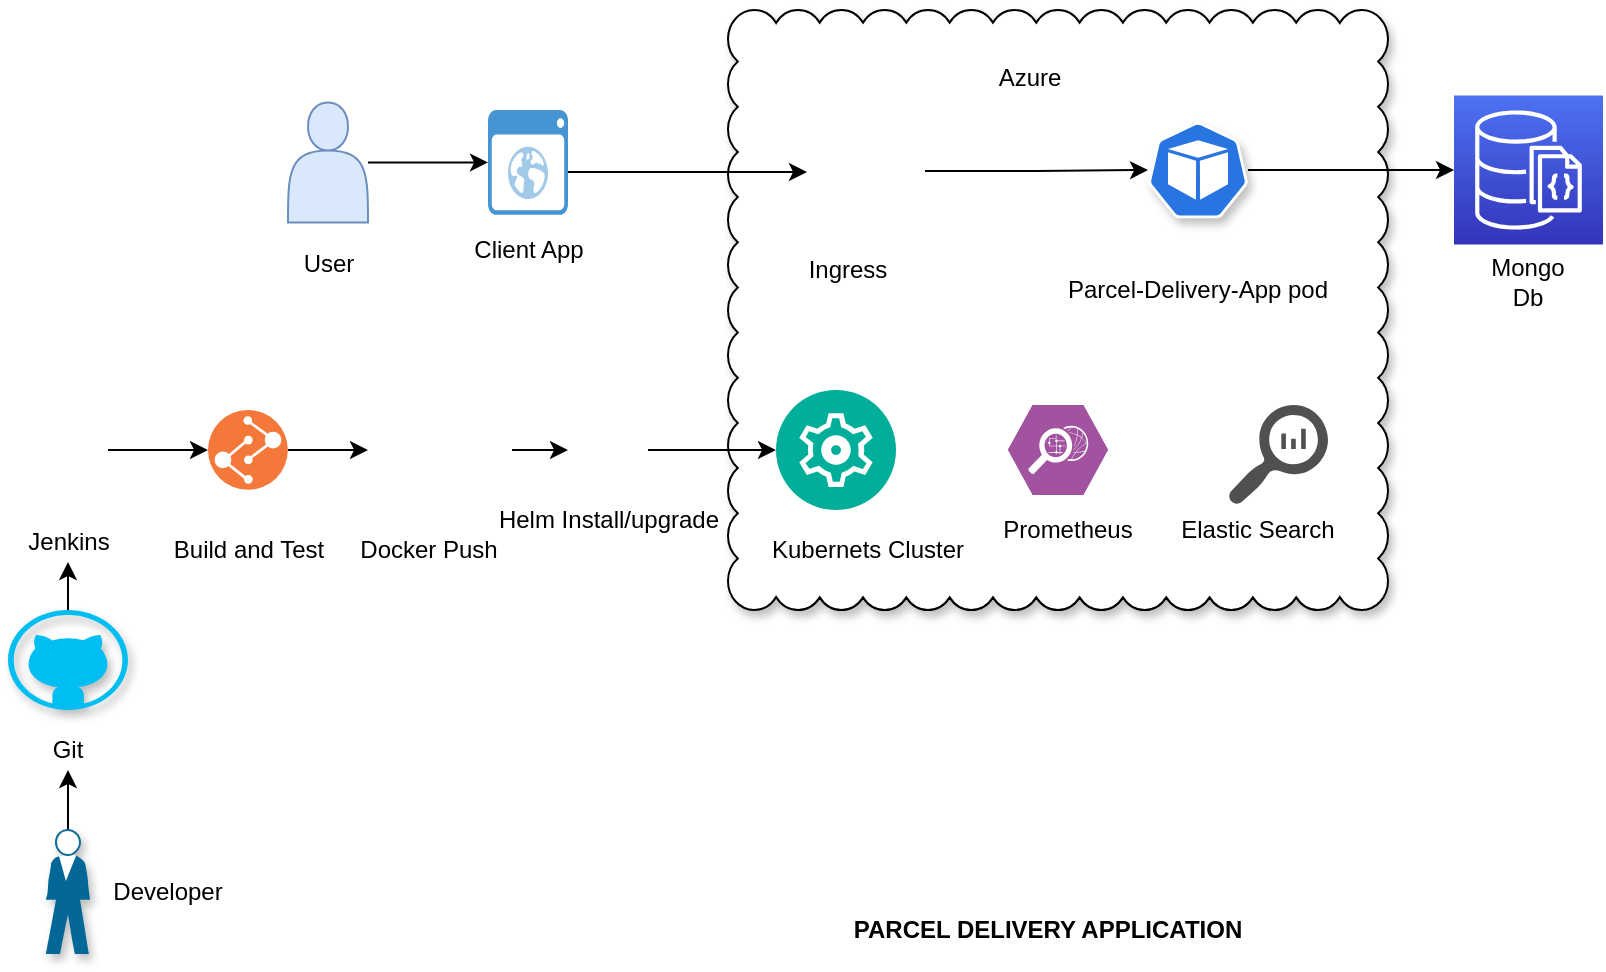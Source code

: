 <mxfile version="13.10.9" type="device"><diagram id="6XNi9sIFuwpHu26XqEQX" name="Page-1"><mxGraphModel dx="1248" dy="528" grid="1" gridSize="10" guides="1" tooltips="1" connect="1" arrows="1" fold="1" page="1" pageScale="1" pageWidth="827" pageHeight="1169" math="0" shadow="0"><root><mxCell id="0"/><mxCell id="1" parent="0"/><mxCell id="2KPyEdCDzyOjm4cJRx38-36" value="" style="edgeStyle=orthogonalEdgeStyle;rounded=0;orthogonalLoop=1;jettySize=auto;html=1;" edge="1" parent="1" source="2KPyEdCDzyOjm4cJRx38-1" target="2KPyEdCDzyOjm4cJRx38-8"><mxGeometry relative="1" as="geometry"/></mxCell><mxCell id="2KPyEdCDzyOjm4cJRx38-1" value="" style="shape=actor;whiteSpace=wrap;html=1;fillColor=#dae8fc;strokeColor=#6c8ebf;" vertex="1" parent="1"><mxGeometry x="170" y="86.2" width="40" height="60" as="geometry"/></mxCell><mxCell id="2KPyEdCDzyOjm4cJRx38-5" value="" style="whiteSpace=wrap;html=1;shape=mxgraph.basic.cloud_rect;shadow=1;" vertex="1" parent="1"><mxGeometry x="390" y="40" width="330" height="300" as="geometry"/></mxCell><mxCell id="2KPyEdCDzyOjm4cJRx38-74" value="" style="edgeStyle=orthogonalEdgeStyle;rounded=0;orthogonalLoop=1;jettySize=auto;html=1;" edge="1" parent="1" source="2KPyEdCDzyOjm4cJRx38-8" target="2KPyEdCDzyOjm4cJRx38-9"><mxGeometry relative="1" as="geometry"><Array as="points"><mxPoint x="340" y="121"/><mxPoint x="340" y="121"/></Array></mxGeometry></mxCell><mxCell id="2KPyEdCDzyOjm4cJRx38-8" value="" style="shadow=0;dashed=0;html=1;strokeColor=none;fillColor=#4495D1;labelPosition=center;verticalLabelPosition=bottom;verticalAlign=top;align=center;outlineConnect=0;shape=mxgraph.veeam.2d.web_ui;" vertex="1" parent="1"><mxGeometry x="270" y="90" width="40" height="52.4" as="geometry"/></mxCell><mxCell id="2KPyEdCDzyOjm4cJRx38-87" value="" style="edgeStyle=orthogonalEdgeStyle;rounded=0;orthogonalLoop=1;jettySize=auto;html=1;" edge="1" parent="1" source="2KPyEdCDzyOjm4cJRx38-9" target="2KPyEdCDzyOjm4cJRx38-84"><mxGeometry relative="1" as="geometry"/></mxCell><mxCell id="2KPyEdCDzyOjm4cJRx38-9" value="" style="shape=image;html=1;verticalAlign=top;verticalLabelPosition=bottom;labelBackgroundColor=#ffffff;imageAspect=0;aspect=fixed;image=https://cdn1.iconfinder.com/data/icons/hex-ico/128/ingress.png" vertex="1" parent="1"><mxGeometry x="429.5" y="91" width="59" height="59" as="geometry"/></mxCell><mxCell id="2KPyEdCDzyOjm4cJRx38-15" value="" style="outlineConnect=0;fontColor=#232F3E;gradientColor=#4D72F3;gradientDirection=north;fillColor=#3334B9;strokeColor=#ffffff;dashed=0;verticalLabelPosition=bottom;verticalAlign=top;align=center;html=1;fontSize=12;fontStyle=0;aspect=fixed;shape=mxgraph.aws4.resourceIcon;resIcon=mxgraph.aws4.documentdb_with_mongodb_compatibility;" vertex="1" parent="1"><mxGeometry x="753" y="82.75" width="74.5" height="74.5" as="geometry"/></mxCell><mxCell id="2KPyEdCDzyOjm4cJRx38-16" value="" style="aspect=fixed;perimeter=ellipsePerimeter;html=1;align=center;shadow=0;dashed=0;fontColor=#4277BB;labelBackgroundColor=#ffffff;fontSize=12;spacingTop=3;image;image=img/lib/ibm/management/cluster_management.svg;" vertex="1" parent="1"><mxGeometry x="414" y="230" width="60" height="60" as="geometry"/></mxCell><mxCell id="2KPyEdCDzyOjm4cJRx38-20" value="" style="verticalLabelPosition=bottom;html=1;fillColor=#A153A0;strokeColor=#ffffff;verticalAlign=top;align=center;points=[[0,0.5,0],[0.125,0.25,0],[0.25,0,0],[0.5,0,0],[0.75,0,0],[0.875,0.25,0],[1,0.5,0],[0.875,0.75,0],[0.75,1,0],[0.5,1,0],[0.125,0.75,0]];pointerEvents=1;shape=mxgraph.cisco_safe.compositeIcon;bgIcon=mxgraph.cisco_safe.design.blank_device;resIcon=mxgraph.cisco_safe.design.monitoring;" vertex="1" parent="1"><mxGeometry x="530" y="237.5" width="50" height="45" as="geometry"/></mxCell><mxCell id="2KPyEdCDzyOjm4cJRx38-21" value="" style="pointerEvents=1;shadow=0;dashed=0;html=1;strokeColor=none;labelPosition=center;verticalLabelPosition=bottom;verticalAlign=top;align=center;fillColor=#505050;shape=mxgraph.mscae.oms.log_search" vertex="1" parent="1"><mxGeometry x="640" y="237.5" width="50" height="50" as="geometry"/></mxCell><mxCell id="2KPyEdCDzyOjm4cJRx38-67" value="" style="edgeStyle=orthogonalEdgeStyle;rounded=0;orthogonalLoop=1;jettySize=auto;html=1;" edge="1" parent="1" source="2KPyEdCDzyOjm4cJRx38-22" target="2KPyEdCDzyOjm4cJRx38-23"><mxGeometry relative="1" as="geometry"/></mxCell><mxCell id="2KPyEdCDzyOjm4cJRx38-22" value="" style="shape=image;html=1;verticalAlign=top;verticalLabelPosition=bottom;labelBackgroundColor=#ffffff;imageAspect=0;aspect=fixed;image=https://cdn4.iconfinder.com/data/icons/logos-brands-5/24/jenkins-128.png" vertex="1" parent="1"><mxGeometry x="30" y="235" width="50" height="50" as="geometry"/></mxCell><mxCell id="2KPyEdCDzyOjm4cJRx38-31" value="" style="edgeStyle=orthogonalEdgeStyle;rounded=0;orthogonalLoop=1;jettySize=auto;html=1;" edge="1" parent="1" source="2KPyEdCDzyOjm4cJRx38-23" target="2KPyEdCDzyOjm4cJRx38-30"><mxGeometry relative="1" as="geometry"/></mxCell><mxCell id="2KPyEdCDzyOjm4cJRx38-23" value="" style="aspect=fixed;perimeter=ellipsePerimeter;html=1;align=center;shadow=0;dashed=0;fontColor=#4277BB;labelBackgroundColor=#ffffff;fontSize=12;spacingTop=3;image;image=img/lib/ibm/devops/build_test.svg;" vertex="1" parent="1"><mxGeometry x="130" y="240" width="40" height="40" as="geometry"/></mxCell><mxCell id="2KPyEdCDzyOjm4cJRx38-34" value="" style="edgeStyle=orthogonalEdgeStyle;rounded=0;orthogonalLoop=1;jettySize=auto;html=1;" edge="1" parent="1" source="2KPyEdCDzyOjm4cJRx38-30" target="2KPyEdCDzyOjm4cJRx38-33"><mxGeometry relative="1" as="geometry"/></mxCell><mxCell id="2KPyEdCDzyOjm4cJRx38-30" value="" style="shape=image;html=1;verticalAlign=top;verticalLabelPosition=bottom;labelBackgroundColor=#ffffff;imageAspect=0;aspect=fixed;image=https://cdn4.iconfinder.com/data/icons/logos-and-brands/512/97_Docker_logo_logos-128.png" vertex="1" parent="1"><mxGeometry x="210" y="224" width="72" height="72" as="geometry"/></mxCell><mxCell id="2KPyEdCDzyOjm4cJRx38-35" value="" style="edgeStyle=orthogonalEdgeStyle;rounded=0;orthogonalLoop=1;jettySize=auto;html=1;" edge="1" parent="1" source="2KPyEdCDzyOjm4cJRx38-33" target="2KPyEdCDzyOjm4cJRx38-16"><mxGeometry relative="1" as="geometry"/></mxCell><mxCell id="2KPyEdCDzyOjm4cJRx38-33" value="" style="shape=image;html=1;verticalAlign=top;verticalLabelPosition=bottom;labelBackgroundColor=#ffffff;imageAspect=0;aspect=fixed;image=https://cdn3.iconfinder.com/data/icons/travelling-icon-set/800/helm-128.png" vertex="1" parent="1"><mxGeometry x="310" y="240" width="40" height="40" as="geometry"/></mxCell><mxCell id="2KPyEdCDzyOjm4cJRx38-41" value="User" style="text;html=1;align=center;verticalAlign=middle;resizable=0;points=[];autosize=1;" vertex="1" parent="1"><mxGeometry x="170" y="157.25" width="40" height="20" as="geometry"/></mxCell><mxCell id="2KPyEdCDzyOjm4cJRx38-42" value="Client App" style="text;html=1;align=center;verticalAlign=middle;resizable=0;points=[];autosize=1;" vertex="1" parent="1"><mxGeometry x="255" y="150" width="70" height="20" as="geometry"/></mxCell><mxCell id="2KPyEdCDzyOjm4cJRx38-44" value="Jenkins" style="text;html=1;align=center;verticalAlign=middle;resizable=0;points=[];autosize=1;" vertex="1" parent="1"><mxGeometry x="30" y="296" width="60" height="20" as="geometry"/></mxCell><mxCell id="2KPyEdCDzyOjm4cJRx38-45" value="Build and Test" style="text;html=1;align=center;verticalAlign=middle;resizable=0;points=[];autosize=1;" vertex="1" parent="1"><mxGeometry x="105" y="300" width="90" height="20" as="geometry"/></mxCell><mxCell id="2KPyEdCDzyOjm4cJRx38-46" value="Docker Push" style="text;html=1;align=center;verticalAlign=middle;resizable=0;points=[];autosize=1;" vertex="1" parent="1"><mxGeometry x="200" y="300" width="80" height="20" as="geometry"/></mxCell><mxCell id="2KPyEdCDzyOjm4cJRx38-47" value="Helm Install/upgrade" style="text;html=1;align=center;verticalAlign=middle;resizable=0;points=[];autosize=1;" vertex="1" parent="1"><mxGeometry x="265" y="285" width="130" height="20" as="geometry"/></mxCell><mxCell id="2KPyEdCDzyOjm4cJRx38-52" value="Ingress" style="text;html=1;strokeColor=none;fillColor=none;align=center;verticalAlign=middle;whiteSpace=wrap;rounded=0;shadow=1;" vertex="1" parent="1"><mxGeometry x="429.5" y="160" width="40" height="20" as="geometry"/></mxCell><mxCell id="2KPyEdCDzyOjm4cJRx38-54" value="Mongo Db&lt;br&gt;" style="text;html=1;strokeColor=none;fillColor=none;align=center;verticalAlign=middle;whiteSpace=wrap;rounded=0;shadow=1;" vertex="1" parent="1"><mxGeometry x="770.25" y="165.5" width="40" height="20" as="geometry"/></mxCell><mxCell id="2KPyEdCDzyOjm4cJRx38-55" value="Parcel-Delivery-App pod" style="text;html=1;strokeColor=none;fillColor=none;align=center;verticalAlign=middle;whiteSpace=wrap;rounded=0;shadow=1;" vertex="1" parent="1"><mxGeometry x="550" y="170" width="150" height="20" as="geometry"/></mxCell><mxCell id="2KPyEdCDzyOjm4cJRx38-56" value="Kubernets Cluster" style="text;html=1;strokeColor=none;fillColor=none;align=center;verticalAlign=middle;whiteSpace=wrap;rounded=0;shadow=1;" vertex="1" parent="1"><mxGeometry x="410" y="300" width="100" height="20" as="geometry"/></mxCell><mxCell id="2KPyEdCDzyOjm4cJRx38-57" value="Elastic Search&lt;br&gt;" style="text;html=1;strokeColor=none;fillColor=none;align=center;verticalAlign=middle;whiteSpace=wrap;rounded=0;shadow=1;" vertex="1" parent="1"><mxGeometry x="600" y="290" width="110" height="20" as="geometry"/></mxCell><mxCell id="2KPyEdCDzyOjm4cJRx38-61" value="Prometheus" style="text;html=1;strokeColor=none;fillColor=none;align=center;verticalAlign=middle;whiteSpace=wrap;rounded=0;shadow=1;" vertex="1" parent="1"><mxGeometry x="520" y="290" width="80" height="20" as="geometry"/></mxCell><mxCell id="2KPyEdCDzyOjm4cJRx38-72" value="" style="edgeStyle=orthogonalEdgeStyle;rounded=0;orthogonalLoop=1;jettySize=auto;html=1;" edge="1" parent="1" source="2KPyEdCDzyOjm4cJRx38-69" target="2KPyEdCDzyOjm4cJRx38-44"><mxGeometry relative="1" as="geometry"/></mxCell><mxCell id="2KPyEdCDzyOjm4cJRx38-69" value="" style="verticalLabelPosition=bottom;html=1;verticalAlign=top;align=center;strokeColor=none;fillColor=#00BEF2;shape=mxgraph.azure.github_code;pointerEvents=1;shadow=1;" vertex="1" parent="1"><mxGeometry x="30" y="340" width="60" height="50" as="geometry"/></mxCell><mxCell id="2KPyEdCDzyOjm4cJRx38-71" value="Git" style="text;html=1;strokeColor=none;fillColor=none;align=center;verticalAlign=middle;whiteSpace=wrap;rounded=0;shadow=1;" vertex="1" parent="1"><mxGeometry x="40" y="400" width="40" height="20" as="geometry"/></mxCell><mxCell id="2KPyEdCDzyOjm4cJRx38-75" value="Azure" style="text;html=1;strokeColor=none;fillColor=none;align=center;verticalAlign=middle;whiteSpace=wrap;rounded=0;shadow=1;" vertex="1" parent="1"><mxGeometry x="480.5" y="54.8" width="119.5" height="39" as="geometry"/></mxCell><mxCell id="2KPyEdCDzyOjm4cJRx38-79" value="" style="edgeStyle=orthogonalEdgeStyle;rounded=0;orthogonalLoop=1;jettySize=auto;html=1;" edge="1" parent="1" source="2KPyEdCDzyOjm4cJRx38-77" target="2KPyEdCDzyOjm4cJRx38-71"><mxGeometry relative="1" as="geometry"/></mxCell><mxCell id="2KPyEdCDzyOjm4cJRx38-77" value="" style="shape=mxgraph.cisco.people.standing_man;html=1;pointerEvents=1;dashed=0;fillColor=#036897;strokeColor=#ffffff;strokeWidth=2;verticalLabelPosition=bottom;verticalAlign=top;align=center;outlineConnect=0;shadow=1;" vertex="1" parent="1"><mxGeometry x="49" y="450" width="22" height="62" as="geometry"/></mxCell><mxCell id="2KPyEdCDzyOjm4cJRx38-80" value="Developer&lt;br&gt;" style="text;html=1;strokeColor=none;fillColor=none;align=center;verticalAlign=middle;whiteSpace=wrap;rounded=0;shadow=1;" vertex="1" parent="1"><mxGeometry x="90" y="471" width="40" height="20" as="geometry"/></mxCell><mxCell id="2KPyEdCDzyOjm4cJRx38-83" value="&lt;b&gt;PARCEL DELIVERY APPLICATION&lt;/b&gt;" style="text;html=1;strokeColor=none;fillColor=none;align=center;verticalAlign=middle;whiteSpace=wrap;rounded=0;shadow=1;" vertex="1" parent="1"><mxGeometry x="410" y="490" width="280" height="20" as="geometry"/></mxCell><mxCell id="2KPyEdCDzyOjm4cJRx38-86" value="" style="edgeStyle=orthogonalEdgeStyle;rounded=0;orthogonalLoop=1;jettySize=auto;html=1;" edge="1" parent="1" source="2KPyEdCDzyOjm4cJRx38-84" target="2KPyEdCDzyOjm4cJRx38-15"><mxGeometry relative="1" as="geometry"/></mxCell><mxCell id="2KPyEdCDzyOjm4cJRx38-84" value="" style="html=1;dashed=0;whitespace=wrap;fillColor=#2875E2;strokeColor=#ffffff;points=[[0.005,0.63,0],[0.1,0.2,0],[0.9,0.2,0],[0.5,0,0],[0.995,0.63,0],[0.72,0.99,0],[0.5,1,0],[0.28,0.99,0]];shape=mxgraph.kubernetes.icon;prIcon=pod;shadow=1;" vertex="1" parent="1"><mxGeometry x="600" y="90" width="50" height="60" as="geometry"/></mxCell></root></mxGraphModel></diagram></mxfile>